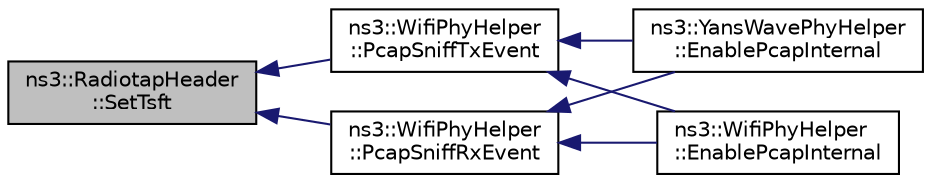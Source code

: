 digraph "ns3::RadiotapHeader::SetTsft"
{
  edge [fontname="Helvetica",fontsize="10",labelfontname="Helvetica",labelfontsize="10"];
  node [fontname="Helvetica",fontsize="10",shape=record];
  rankdir="LR";
  Node1 [label="ns3::RadiotapHeader\l::SetTsft",height=0.2,width=0.4,color="black", fillcolor="grey75", style="filled", fontcolor="black"];
  Node1 -> Node2 [dir="back",color="midnightblue",fontsize="10",style="solid"];
  Node2 [label="ns3::WifiPhyHelper\l::PcapSniffTxEvent",height=0.2,width=0.4,color="black", fillcolor="white", style="filled",URL="$d5/df8/classns3_1_1WifiPhyHelper.html#a24e075fa55e473c81f76a4178c0fcb25"];
  Node2 -> Node3 [dir="back",color="midnightblue",fontsize="10",style="solid"];
  Node3 [label="ns3::YansWavePhyHelper\l::EnablePcapInternal",height=0.2,width=0.4,color="black", fillcolor="white", style="filled",URL="$da/d63/classns3_1_1YansWavePhyHelper.html#a6bcc70f08dc2e44676089f334c4345b0",tooltip="Enable pcap output the indicated net device. "];
  Node2 -> Node4 [dir="back",color="midnightblue",fontsize="10",style="solid"];
  Node4 [label="ns3::WifiPhyHelper\l::EnablePcapInternal",height=0.2,width=0.4,color="black", fillcolor="white", style="filled",URL="$d5/df8/classns3_1_1WifiPhyHelper.html#a1d0dc819ef2e257409b6b84924d07085",tooltip="Enable pcap output the indicated net device. "];
  Node1 -> Node5 [dir="back",color="midnightblue",fontsize="10",style="solid"];
  Node5 [label="ns3::WifiPhyHelper\l::PcapSniffRxEvent",height=0.2,width=0.4,color="black", fillcolor="white", style="filled",URL="$d5/df8/classns3_1_1WifiPhyHelper.html#ac5da2b1210868b0ae050e3adc54a9d2f"];
  Node5 -> Node3 [dir="back",color="midnightblue",fontsize="10",style="solid"];
  Node5 -> Node4 [dir="back",color="midnightblue",fontsize="10",style="solid"];
}
